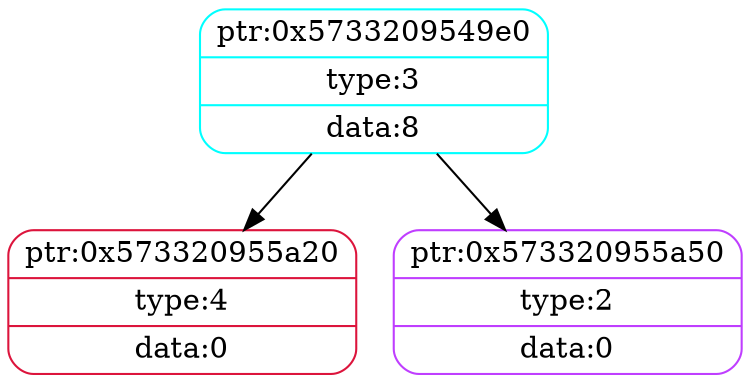 digraph G{
	rankdir=TB;
	node[shape=rect,style=rounded];
	ptr0x5733209549e0 [shape=record,label="{ ptr:0x5733209549e0 | type:3 | data:8 }",color="aqua"]
	ptr0x573320955a20 [shape=record,label="{ ptr:0x573320955a20 | type:4 | data:0 }",color="crimson"]
	ptr0x5733209549e0 -> ptr0x573320955a20;
	ptr0x573320955a50 [shape=record,label="{ ptr:0x573320955a50 | type:2 | data:0 }",color="darkorchid1"]
	ptr0x5733209549e0 -> ptr0x573320955a50;
	}
